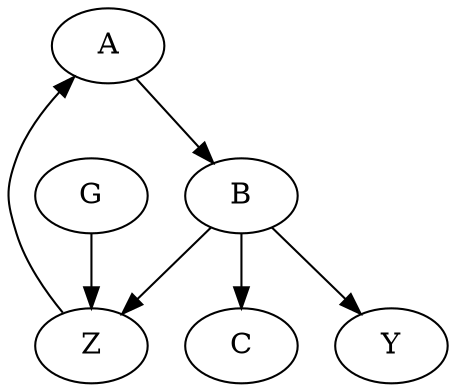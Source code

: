 digraph {

node [fillcolor="purple"] A B;
node [fillcolor="orange"] Z;
node [fillcolor="green"] G;
node [fillcolor="blue"] B ;
node [fillcolor="yellow"] C;

  A -> B;
  B -> C;
  Z -> A;
  B -> Y;
  G -> Z;
  B -> Z;

}
